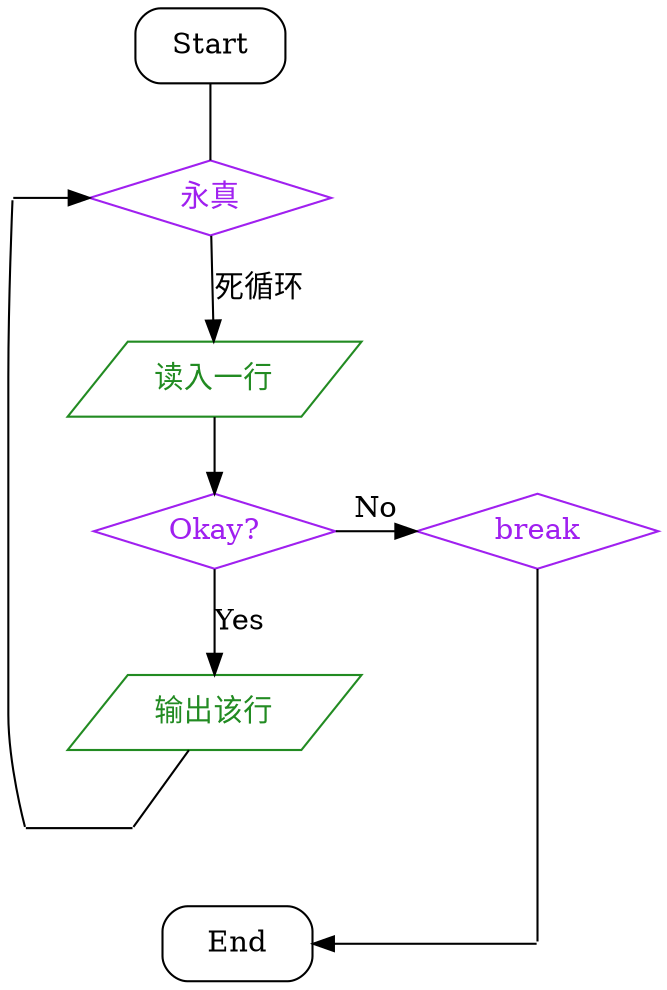 digraph cat {
    # label = "cat";
    bgcolor = transparent;

    /* ghost nodes */
    node [ shape = point, width = 0, height = 0 ];
    loop_body_end, loop_return, return_loop, end [ style = invis ];

    /* special nodes */
    node [ shape = box, width = 1, height = 0.5 ];
    Start, End [ style = rounded ];

    /* conditional nodes */
    node [ shape = diamond, width = 1.618, color = purple, fontcolor = purple ];    
    loop_start [ label = "永真" ];
    okay [ label = "Okay?" ];
    break [ label = "break" ];

    /* IO nodes */
    node [ shape = parallelogram, width = 1.618, color = forestgreen, fontcolor = forestgreen ];
    read_line [ label = "读入一行" ];
    display [ label = "输出该行" ];
    
    /* Edges */
    Start -> loop_start [ arrowhead = none ];
    { rank = same; loop_return -> loop_start; }
    loop_start -> read_line [ label = "死循环" ];
    read_line -> okay;
    { rank = same; okay -> break [ label = "No"]; }
    okay -> display [ label = "Yes" ];
    display -> loop_body_end [ arrowhead = none ];
    
    { rank = same; return_loop -> loop_body_end [ arrowtail = none, dir = back ]; }
    loop_return -> return_loop [ dir = back, arrowtail = none ];
    
    break -> end [ minlen = 3, arrowhead = none ];
    { rank = same; End -> end [ dir = back, minlen = 3 ]; }
}
